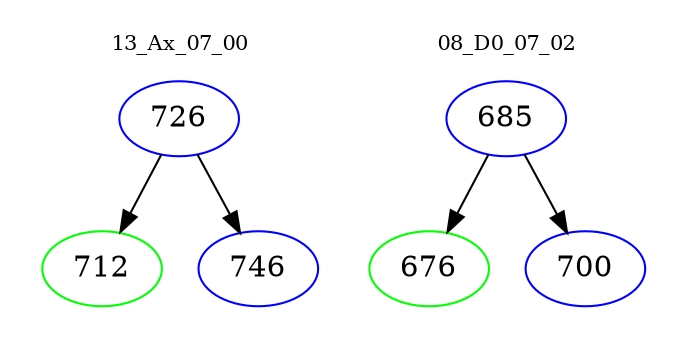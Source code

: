 digraph{
subgraph cluster_0 {
color = white
label = "13_Ax_07_00";
fontsize=10;
T0_726 [label="726", color="blue"]
T0_726 -> T0_712 [color="black"]
T0_712 [label="712", color="green"]
T0_726 -> T0_746 [color="black"]
T0_746 [label="746", color="blue"]
}
subgraph cluster_1 {
color = white
label = "08_D0_07_02";
fontsize=10;
T1_685 [label="685", color="blue"]
T1_685 -> T1_676 [color="black"]
T1_676 [label="676", color="green"]
T1_685 -> T1_700 [color="black"]
T1_700 [label="700", color="blue"]
}
}
